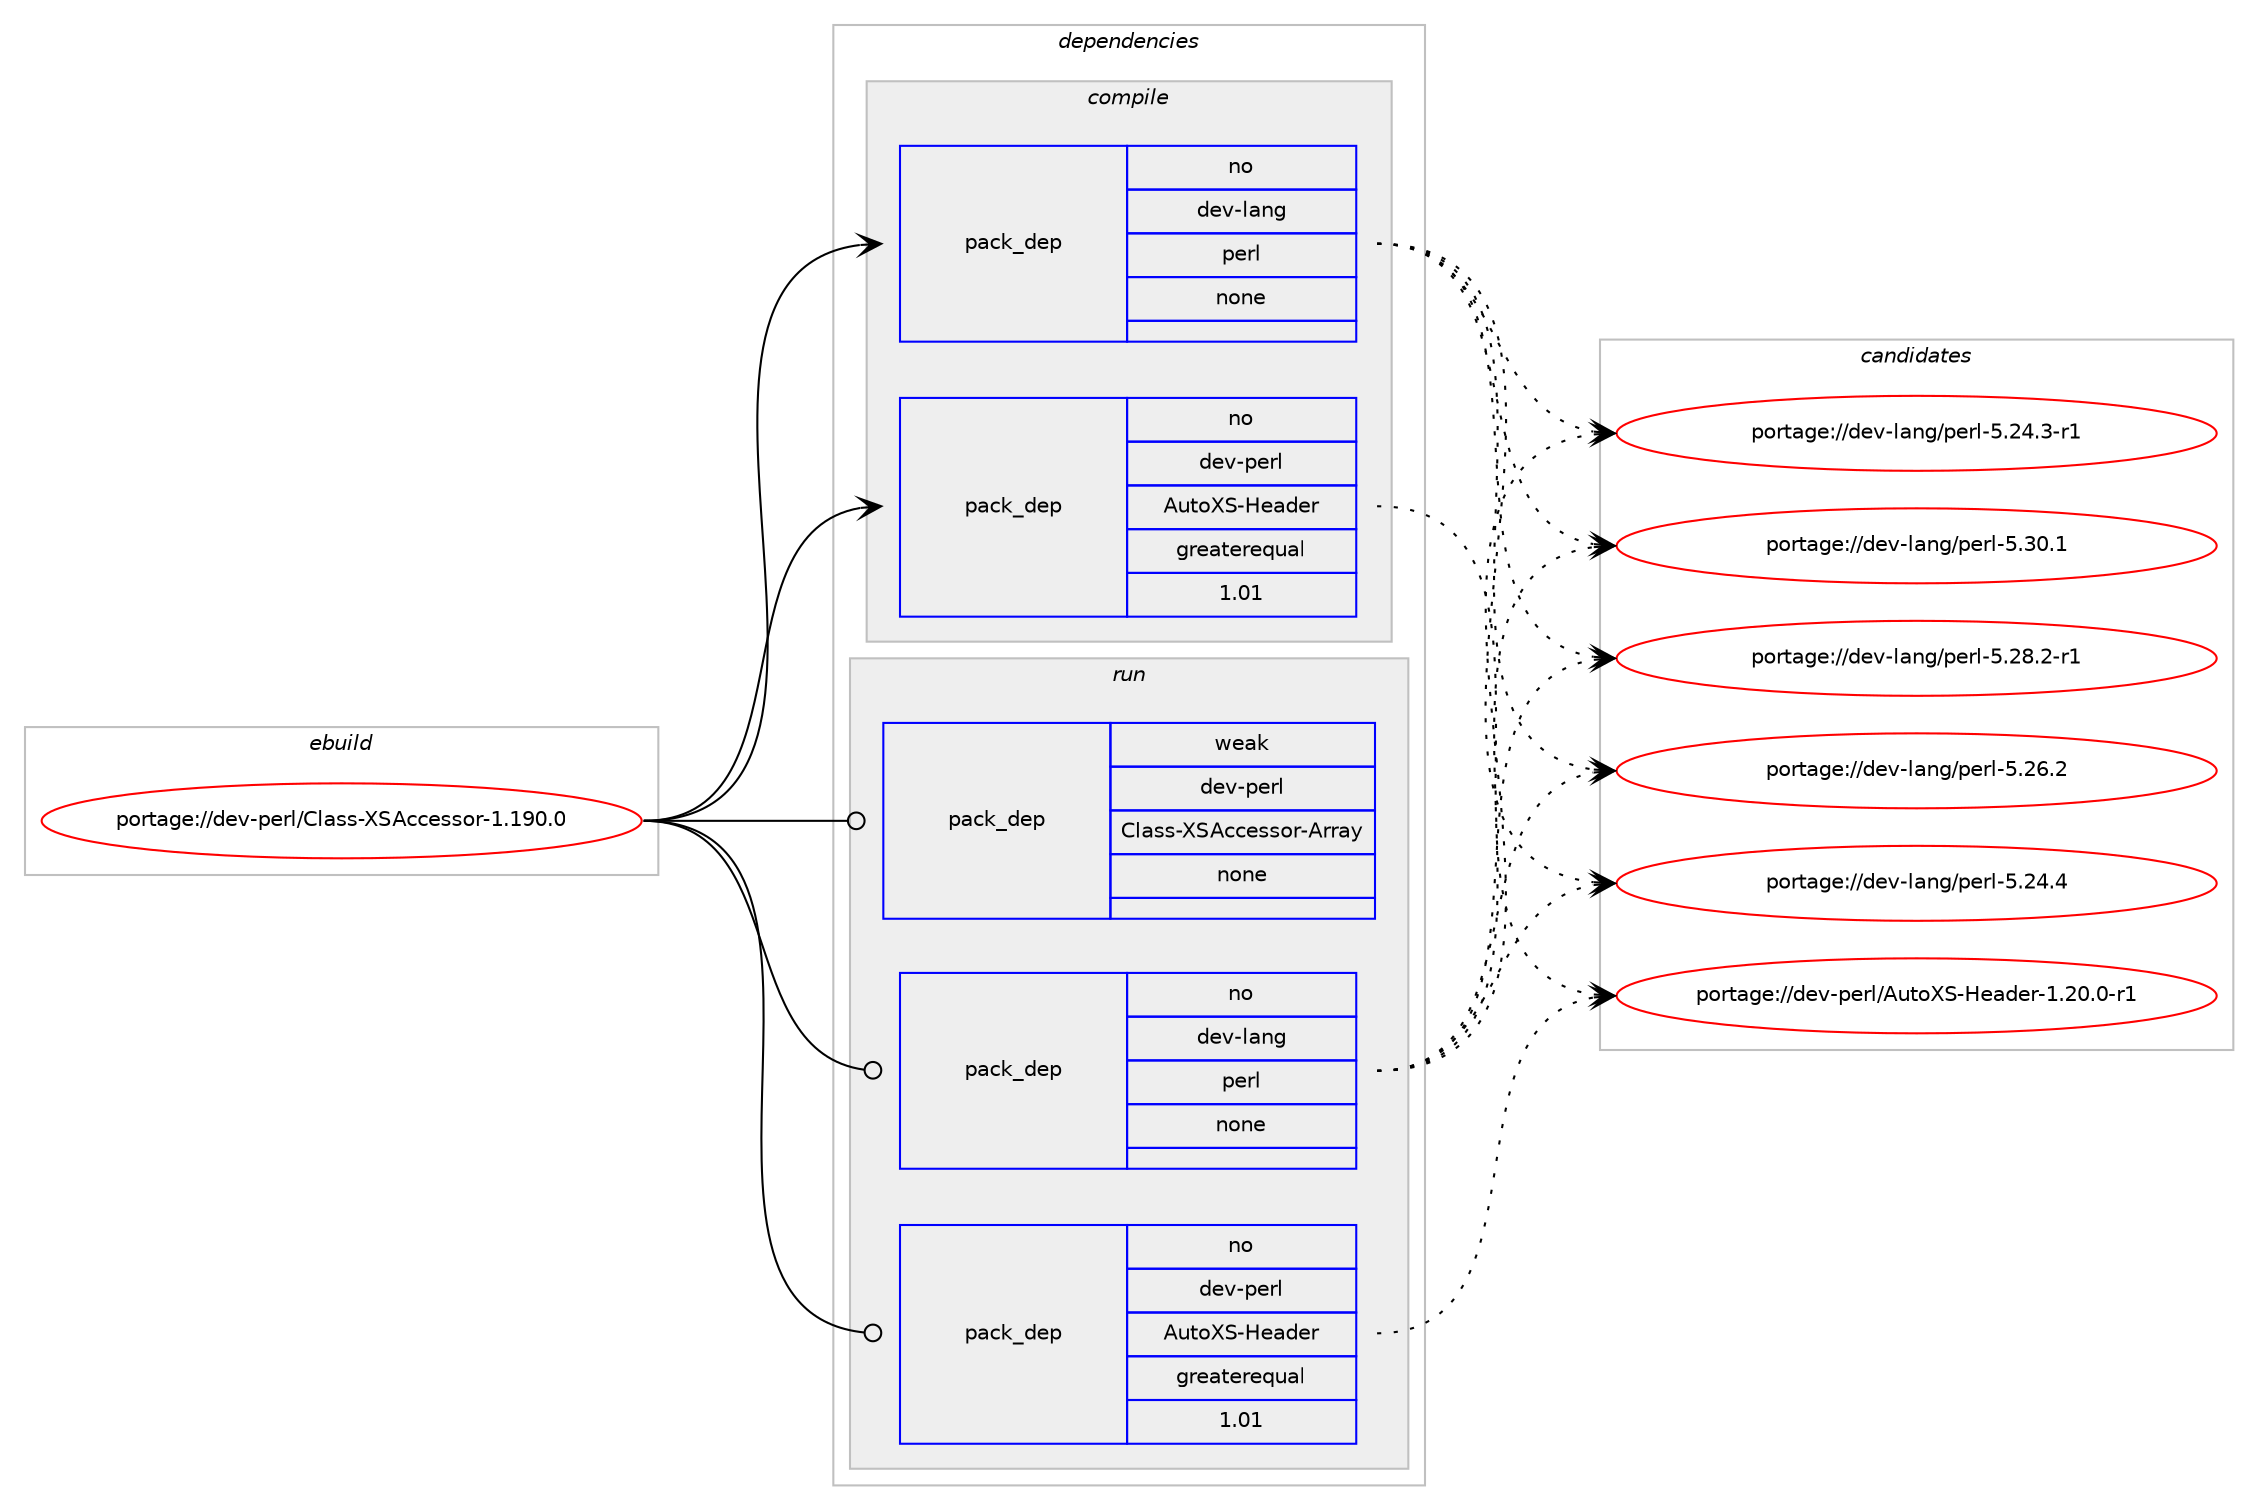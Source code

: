 digraph prolog {

# *************
# Graph options
# *************

newrank=true;
concentrate=true;
compound=true;
graph [rankdir=LR,fontname=Helvetica,fontsize=10,ranksep=1.5];#, ranksep=2.5, nodesep=0.2];
edge  [arrowhead=vee];
node  [fontname=Helvetica,fontsize=10];

# **********
# The ebuild
# **********

subgraph cluster_leftcol {
color=gray;
label=<<i>ebuild</i>>;
id [label="portage://dev-perl/Class-XSAccessor-1.190.0", color=red, width=4, href="../dev-perl/Class-XSAccessor-1.190.0.svg"];
}

# ****************
# The dependencies
# ****************

subgraph cluster_midcol {
color=gray;
label=<<i>dependencies</i>>;
subgraph cluster_compile {
fillcolor="#eeeeee";
style=filled;
label=<<i>compile</i>>;
subgraph pack370809 {
dependency498521 [label=<<TABLE BORDER="0" CELLBORDER="1" CELLSPACING="0" CELLPADDING="4" WIDTH="220"><TR><TD ROWSPAN="6" CELLPADDING="30">pack_dep</TD></TR><TR><TD WIDTH="110">no</TD></TR><TR><TD>dev-lang</TD></TR><TR><TD>perl</TD></TR><TR><TD>none</TD></TR><TR><TD></TD></TR></TABLE>>, shape=none, color=blue];
}
id:e -> dependency498521:w [weight=20,style="solid",arrowhead="vee"];
subgraph pack370810 {
dependency498522 [label=<<TABLE BORDER="0" CELLBORDER="1" CELLSPACING="0" CELLPADDING="4" WIDTH="220"><TR><TD ROWSPAN="6" CELLPADDING="30">pack_dep</TD></TR><TR><TD WIDTH="110">no</TD></TR><TR><TD>dev-perl</TD></TR><TR><TD>AutoXS-Header</TD></TR><TR><TD>greaterequal</TD></TR><TR><TD>1.01</TD></TR></TABLE>>, shape=none, color=blue];
}
id:e -> dependency498522:w [weight=20,style="solid",arrowhead="vee"];
}
subgraph cluster_compileandrun {
fillcolor="#eeeeee";
style=filled;
label=<<i>compile and run</i>>;
}
subgraph cluster_run {
fillcolor="#eeeeee";
style=filled;
label=<<i>run</i>>;
subgraph pack370811 {
dependency498523 [label=<<TABLE BORDER="0" CELLBORDER="1" CELLSPACING="0" CELLPADDING="4" WIDTH="220"><TR><TD ROWSPAN="6" CELLPADDING="30">pack_dep</TD></TR><TR><TD WIDTH="110">no</TD></TR><TR><TD>dev-lang</TD></TR><TR><TD>perl</TD></TR><TR><TD>none</TD></TR><TR><TD></TD></TR></TABLE>>, shape=none, color=blue];
}
id:e -> dependency498523:w [weight=20,style="solid",arrowhead="odot"];
subgraph pack370812 {
dependency498524 [label=<<TABLE BORDER="0" CELLBORDER="1" CELLSPACING="0" CELLPADDING="4" WIDTH="220"><TR><TD ROWSPAN="6" CELLPADDING="30">pack_dep</TD></TR><TR><TD WIDTH="110">no</TD></TR><TR><TD>dev-perl</TD></TR><TR><TD>AutoXS-Header</TD></TR><TR><TD>greaterequal</TD></TR><TR><TD>1.01</TD></TR></TABLE>>, shape=none, color=blue];
}
id:e -> dependency498524:w [weight=20,style="solid",arrowhead="odot"];
subgraph pack370813 {
dependency498525 [label=<<TABLE BORDER="0" CELLBORDER="1" CELLSPACING="0" CELLPADDING="4" WIDTH="220"><TR><TD ROWSPAN="6" CELLPADDING="30">pack_dep</TD></TR><TR><TD WIDTH="110">weak</TD></TR><TR><TD>dev-perl</TD></TR><TR><TD>Class-XSAccessor-Array</TD></TR><TR><TD>none</TD></TR><TR><TD></TD></TR></TABLE>>, shape=none, color=blue];
}
id:e -> dependency498525:w [weight=20,style="solid",arrowhead="odot"];
}
}

# **************
# The candidates
# **************

subgraph cluster_choices {
rank=same;
color=gray;
label=<<i>candidates</i>>;

subgraph choice370809 {
color=black;
nodesep=1;
choice10010111845108971101034711210111410845534651484649 [label="portage://dev-lang/perl-5.30.1", color=red, width=4,href="../dev-lang/perl-5.30.1.svg"];
choice100101118451089711010347112101114108455346505646504511449 [label="portage://dev-lang/perl-5.28.2-r1", color=red, width=4,href="../dev-lang/perl-5.28.2-r1.svg"];
choice10010111845108971101034711210111410845534650544650 [label="portage://dev-lang/perl-5.26.2", color=red, width=4,href="../dev-lang/perl-5.26.2.svg"];
choice10010111845108971101034711210111410845534650524652 [label="portage://dev-lang/perl-5.24.4", color=red, width=4,href="../dev-lang/perl-5.24.4.svg"];
choice100101118451089711010347112101114108455346505246514511449 [label="portage://dev-lang/perl-5.24.3-r1", color=red, width=4,href="../dev-lang/perl-5.24.3-r1.svg"];
dependency498521:e -> choice10010111845108971101034711210111410845534651484649:w [style=dotted,weight="100"];
dependency498521:e -> choice100101118451089711010347112101114108455346505646504511449:w [style=dotted,weight="100"];
dependency498521:e -> choice10010111845108971101034711210111410845534650544650:w [style=dotted,weight="100"];
dependency498521:e -> choice10010111845108971101034711210111410845534650524652:w [style=dotted,weight="100"];
dependency498521:e -> choice100101118451089711010347112101114108455346505246514511449:w [style=dotted,weight="100"];
}
subgraph choice370810 {
color=black;
nodesep=1;
choice1001011184511210111410847651171161118883457210197100101114454946504846484511449 [label="portage://dev-perl/AutoXS-Header-1.20.0-r1", color=red, width=4,href="../dev-perl/AutoXS-Header-1.20.0-r1.svg"];
dependency498522:e -> choice1001011184511210111410847651171161118883457210197100101114454946504846484511449:w [style=dotted,weight="100"];
}
subgraph choice370811 {
color=black;
nodesep=1;
choice10010111845108971101034711210111410845534651484649 [label="portage://dev-lang/perl-5.30.1", color=red, width=4,href="../dev-lang/perl-5.30.1.svg"];
choice100101118451089711010347112101114108455346505646504511449 [label="portage://dev-lang/perl-5.28.2-r1", color=red, width=4,href="../dev-lang/perl-5.28.2-r1.svg"];
choice10010111845108971101034711210111410845534650544650 [label="portage://dev-lang/perl-5.26.2", color=red, width=4,href="../dev-lang/perl-5.26.2.svg"];
choice10010111845108971101034711210111410845534650524652 [label="portage://dev-lang/perl-5.24.4", color=red, width=4,href="../dev-lang/perl-5.24.4.svg"];
choice100101118451089711010347112101114108455346505246514511449 [label="portage://dev-lang/perl-5.24.3-r1", color=red, width=4,href="../dev-lang/perl-5.24.3-r1.svg"];
dependency498523:e -> choice10010111845108971101034711210111410845534651484649:w [style=dotted,weight="100"];
dependency498523:e -> choice100101118451089711010347112101114108455346505646504511449:w [style=dotted,weight="100"];
dependency498523:e -> choice10010111845108971101034711210111410845534650544650:w [style=dotted,weight="100"];
dependency498523:e -> choice10010111845108971101034711210111410845534650524652:w [style=dotted,weight="100"];
dependency498523:e -> choice100101118451089711010347112101114108455346505246514511449:w [style=dotted,weight="100"];
}
subgraph choice370812 {
color=black;
nodesep=1;
choice1001011184511210111410847651171161118883457210197100101114454946504846484511449 [label="portage://dev-perl/AutoXS-Header-1.20.0-r1", color=red, width=4,href="../dev-perl/AutoXS-Header-1.20.0-r1.svg"];
dependency498524:e -> choice1001011184511210111410847651171161118883457210197100101114454946504846484511449:w [style=dotted,weight="100"];
}
subgraph choice370813 {
color=black;
nodesep=1;
}
}

}
